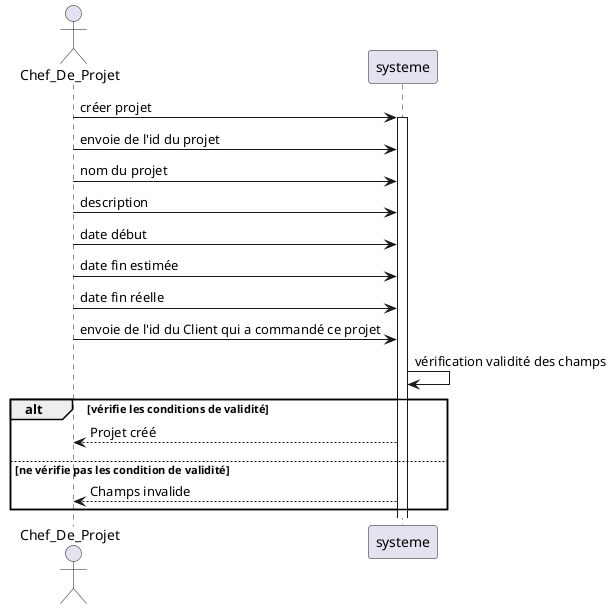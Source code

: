 @startuml
' diagramme de séquences systeme pour use case "créer projet"

actor Chef_De_Projet

Chef_De_Projet -> systeme : créer projet

activate systeme

Chef_De_Projet -> systeme : envoie de l'id du projet
Chef_De_Projet -> systeme : nom du projet
Chef_De_Projet -> systeme : description
Chef_De_Projet -> systeme : date début
Chef_De_Projet -> systeme : date fin estimée
Chef_De_Projet -> systeme : date fin réelle
Chef_De_Projet -> systeme : envoie de l'id du Client qui a commandé ce projet

systeme -> systeme : vérification validité des champs

alt vérifie les conditions de validité
systeme --> Chef_De_Projet : Projet créé
||10||
else ne vérifie pas les condition de validité 
systeme --> Chef_De_Projet : Champs invalide
end

@enduml
